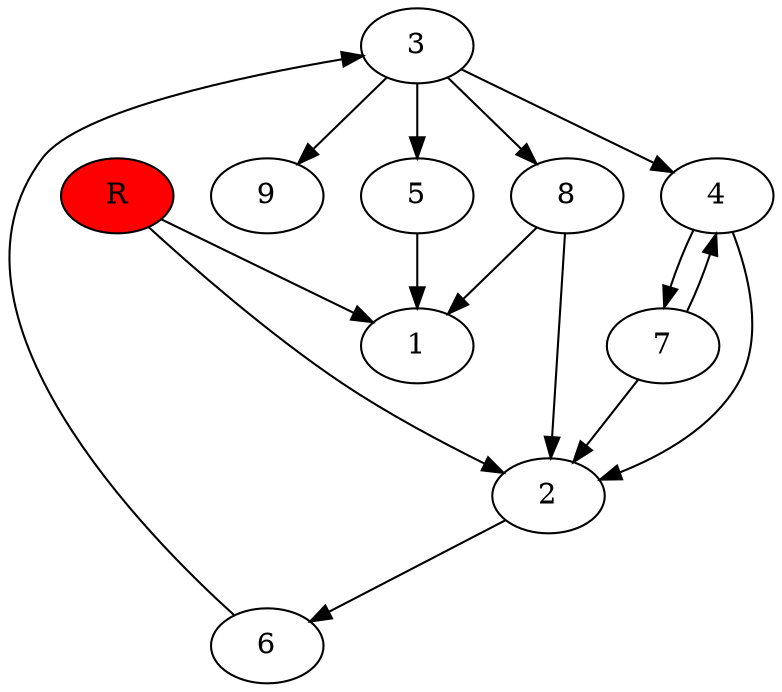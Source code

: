 digraph prb35275 {
	1
	2
	3
	4
	5
	6
	7
	8
	R [fillcolor="#ff0000" style=filled]
	2 -> 6
	3 -> 4
	3 -> 5
	3 -> 8
	3 -> 9
	4 -> 2
	4 -> 7
	5 -> 1
	6 -> 3
	7 -> 2
	7 -> 4
	8 -> 1
	8 -> 2
	R -> 1
	R -> 2
}
